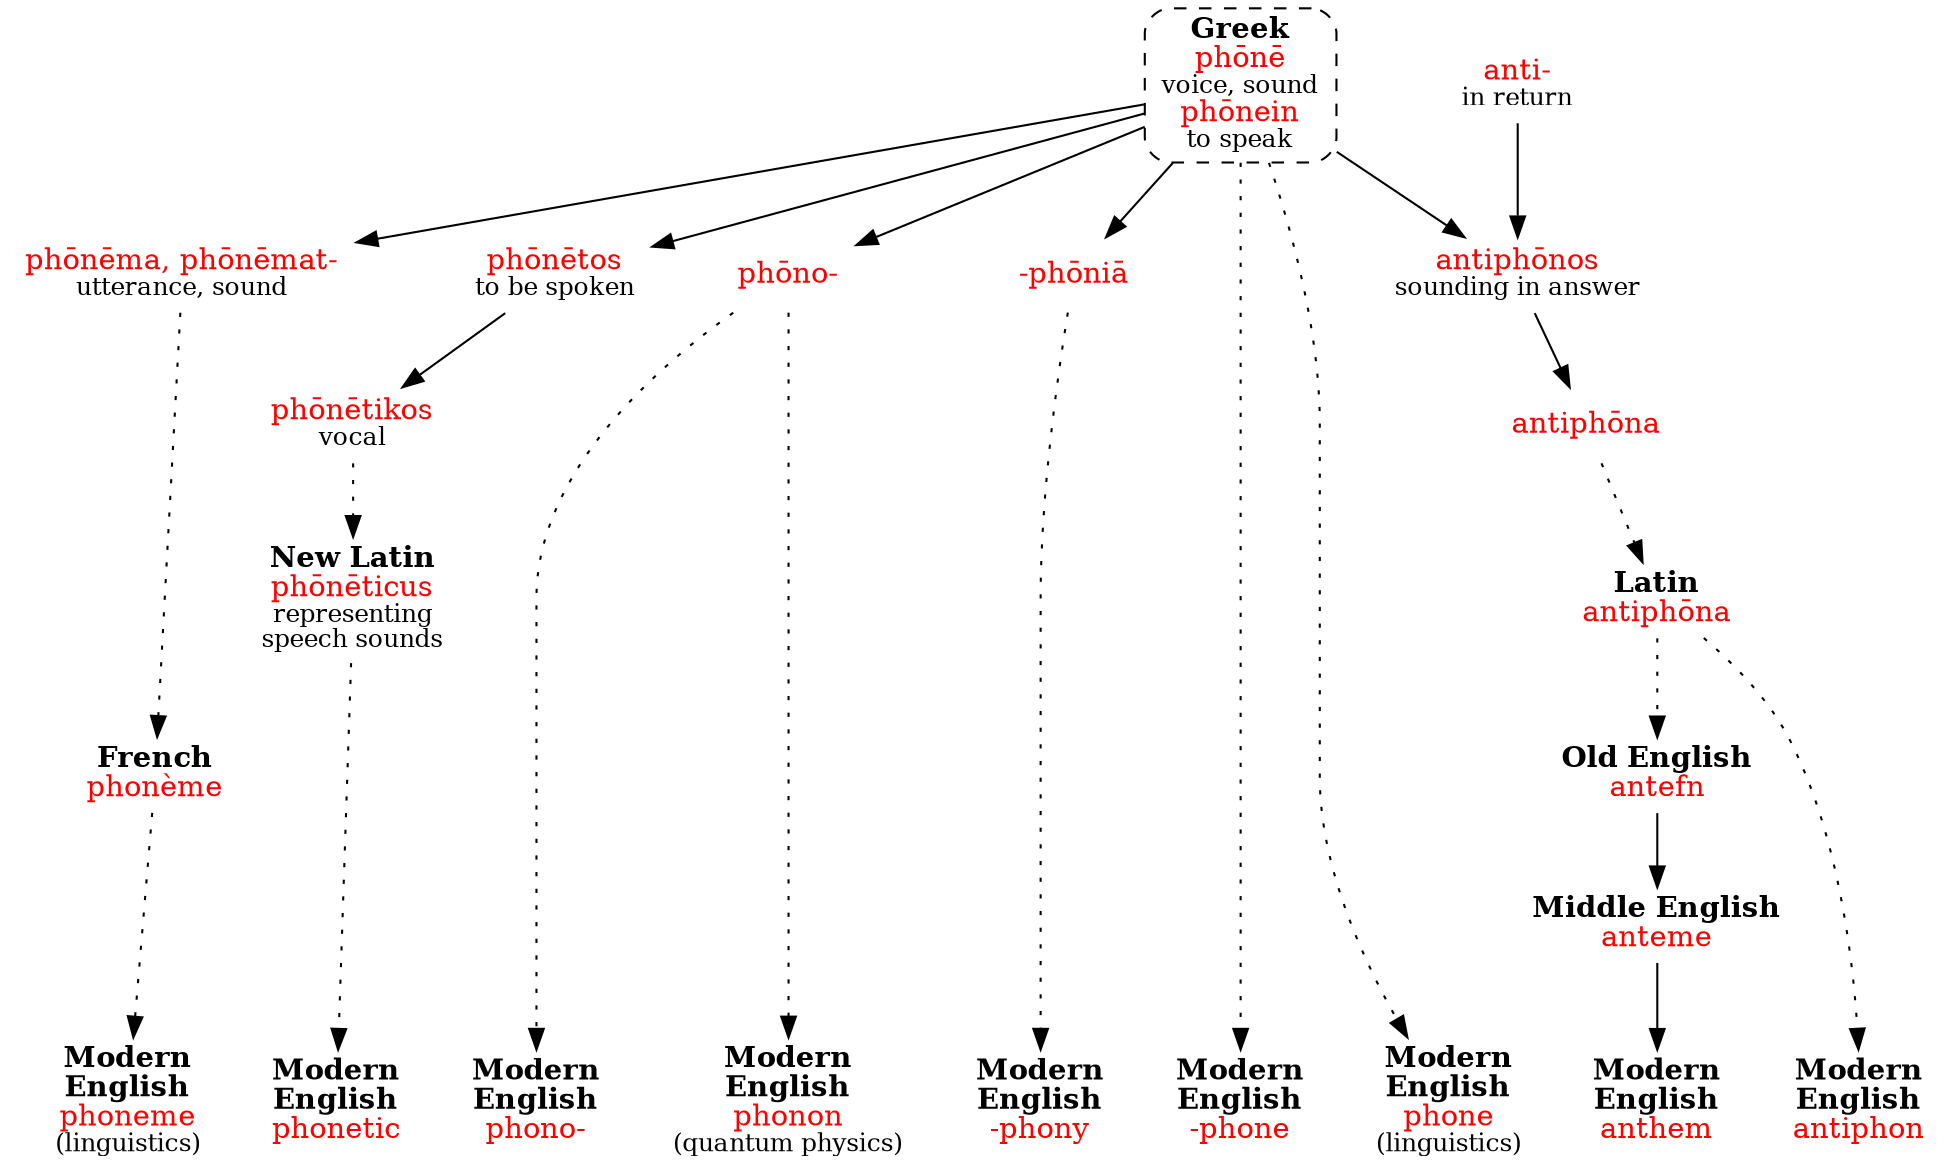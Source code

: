 digraph 5 { /* Greek phone */
    node [shape=plaintext];
    phoneG [label=<<b>Greek</b><br/><font color="red">phōnē</font><br/><font point-size="12">voice, sound</font><br/><font color="red">phōnein</font><br/><font point-size="12">to speak</font>> shape=box style="dashed,rounded" URL="bha-speak3.svg"]; // move closer to middle
    phoneG -> { phonemaG; phonetosG; phonoG; phoniaG; rank=same } 
    phoneG -> { phoneE; phone; } [style=dotted]
    phoneE [label=<<b>Modern<br/>English</b><br/><font color="red">-phone</font>>]; // add list
    phone [label=<<b>Modern<br/>English</b><br/><font color="red">phone</font><br/><font point-size="12">(linguistics)</font>>];
    phonoG [label=<<font color="red">phōno-</font>>];
    phonoG -> { phonoE; phonon } [style=dotted];
    phonoE [label=<<b>Modern<br/>English</b><br/><font color="red">phono-</font>>];
    phonon [label=<<b>Modern<br/>English</b><br/><font color="red">phonon</font><br/><font point-size="12">(quantum physics)</font>>];
    phoniaG [label=<<font color="red">-phōniā</font>>];
    phoniaG -> phonyE [style=dotted];
    phonyE [label=<<b>Modern<br/>English</b><br/><font color="red">-phony</font>>]; // list: cacophony, euphony, symphony, telephony
    /* phoneme */
    phonemaG [label=<<font color="red">phōnēma, phōnēmat-</font><br/><font point-size="12">utterance, sound</font>>];
    phonemaG -> phonemeF [style=dotted];
    phonemeF [label=<<b>French</b><br/><font color="red">phonème</font>>];
    phonemeF -> phoneme [style=dotted];
    phoneme [label=<<b>Modern<br/>English</b><br/><font color="red">phoneme</font><br/><font point-size="12">(linguistics)</font>>];
    /* phonetic */
    phonetosG [label=<<font color="red">phōnētos</font><br/><font point-size="12">to be spoken</font>>];
    phonetosG -> phonetikosG;
    phonetikosG [label=<<font color="red">phōnētikos</font><br/><font point-size="12">vocal</font>>];
    phonetikosG -> phoneticusNL [style=dotted; weight=2];
    phoneticusNL [label=<<b>New Latin</b><br/><font color="red">phōnēticus</font><br/><font point-size="12">representing<br/>speech sounds</font>>];
    phoneticusNL -> phonetic [style=dotted];
    phonetic [label=<<b>Modern<br/>English</b><br/><font color="red">phonetic</font>>];
    /* anthem, antiphon */
    { anti; phoneG } -> antiphonosG [weight=3];
    anti [label=<<font color="red">anti-</font><br/><font point-size="12">in return</font>>]; // see ant-
    antiphonosG [label=<<font color="red">antiphōnos</font><br/><font point-size="12">sounding in answer</font>>];
    { rank=same; antiphonosG; phonoG; }
    antiphonosG -> antiphonaG;
    antiphonaG [label=<<font color="red">antiphōna</font>>];
    antiphonaG -> antiphonaL [style=dotted];
    antiphonaL [label=<<b>Latin</b><br/><font color="red">antiphōna</font>>];
    antiphonaL ->  { antefnOE; antiphon } [style=dotted]
    antefnOE [label=<<b>Old English</b><br/><font color="red">antefn</font>>];
    antefnOE -> antemeME;
    antemeME [label=<<b>Middle English</b><br/><font color="red">anteme</font>>];
    antemeME -> anthem;
    anthem [label=<<b>Modern<br/>English</b><br/><font color="red">anthem</font>>];
    antiphon [label=<<b>Modern<br/>English</b><br/><font color="red">antiphon</font>>];

    { rank=same; phoneE; phone; phoneme; phonetic; phonoE; phonyE; anthem; antiphon; phonon; }
    /* omitted: aphonia */
} 
